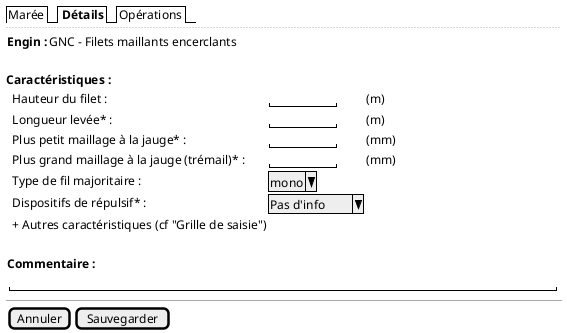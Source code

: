 @startsalt
{

  {/ | Marée | <b> Détails | Opérations }
  ..

    {
       <b>Engin : | GNC - Filets maillants encerclants
    }
  .
    <b>Caractéristiques :
    {
      . | Hauteur du filet : |  "        "  | (m)
      . | Longueur levée* : |  "        "  | (m)
      . | Plus petit maillage à la jauge* : |  "        "  | (mm)
      . | Plus grand maillage à la jauge (trémail)* : |  "        "  | (mm)
      . | Type de fil majoritaire : | ^mono^
      . | Dispositifs de répulsif* : | ^Pas d'info^
      . | + Autres caractéristiques (cf "Grille de saisie")
    }
  .
    {
        <b>Commentaire :

        { "                                                                    "}
    }

  --

  {
    [Annuler] | [Sauvegarder]
  }
}
@endsalt
